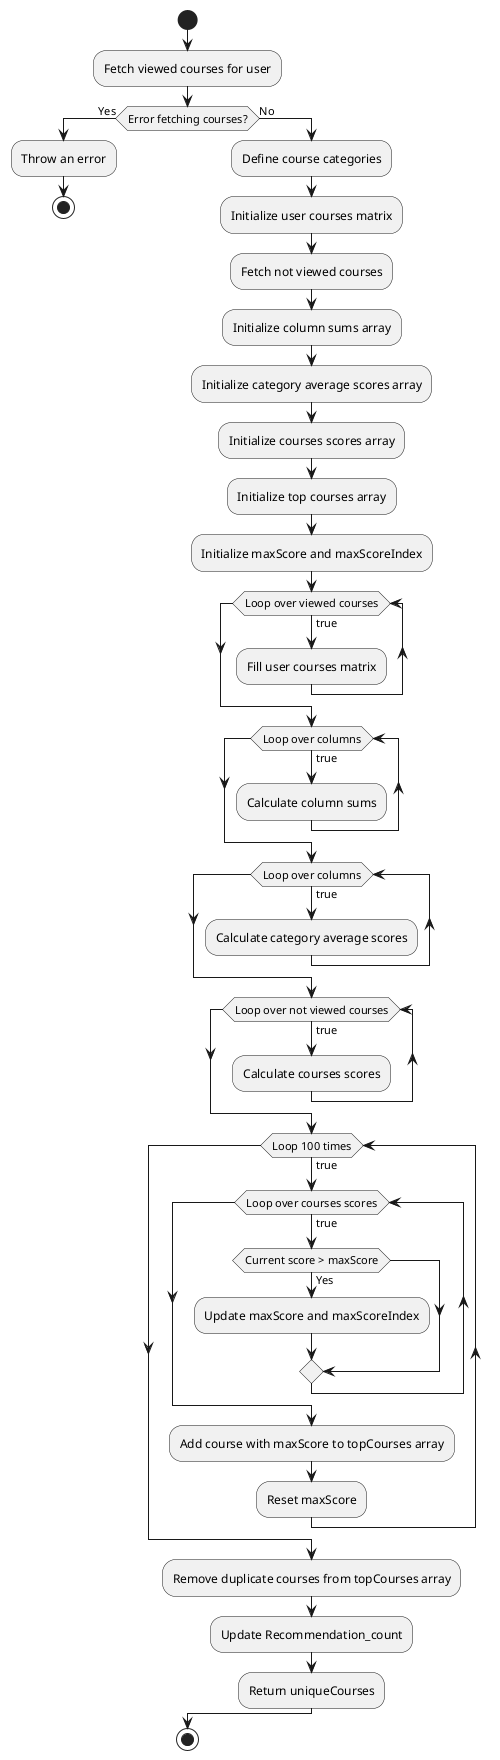 @startuml
start
:Fetch viewed courses for user;
if (Error fetching courses?) then (Yes)
  :Throw an error;
  stop
else (No)
  :Define course categories;
  :Initialize user courses matrix;
  :Fetch not viewed courses;
  :Initialize column sums array;
  :Initialize category average scores array;
  :Initialize courses scores array;
  :Initialize top courses array;
  :Initialize maxScore and maxScoreIndex;
  
  while (Loop over viewed courses) is (true)
    :Fill user courses matrix;
  endwhile

  while (Loop over columns) is (true)
    :Calculate column sums;
  endwhile

  while (Loop over columns) is (true)
    :Calculate category average scores;
  endwhile

  while (Loop over not viewed courses) is (true)
    :Calculate courses scores;
  endwhile

  while (Loop 100 times) is (true)
    while (Loop over courses scores) is (true)
      if (Current score > maxScore) then (Yes)
        :Update maxScore and maxScoreIndex;
      endif
    endwhile
    :Add course with maxScore to topCourses array;
    :Reset maxScore;
  endwhile

  :Remove duplicate courses from topCourses array;
  :Update Recommendation_count;
  :Return uniqueCourses;
endif
stop
@enduml
